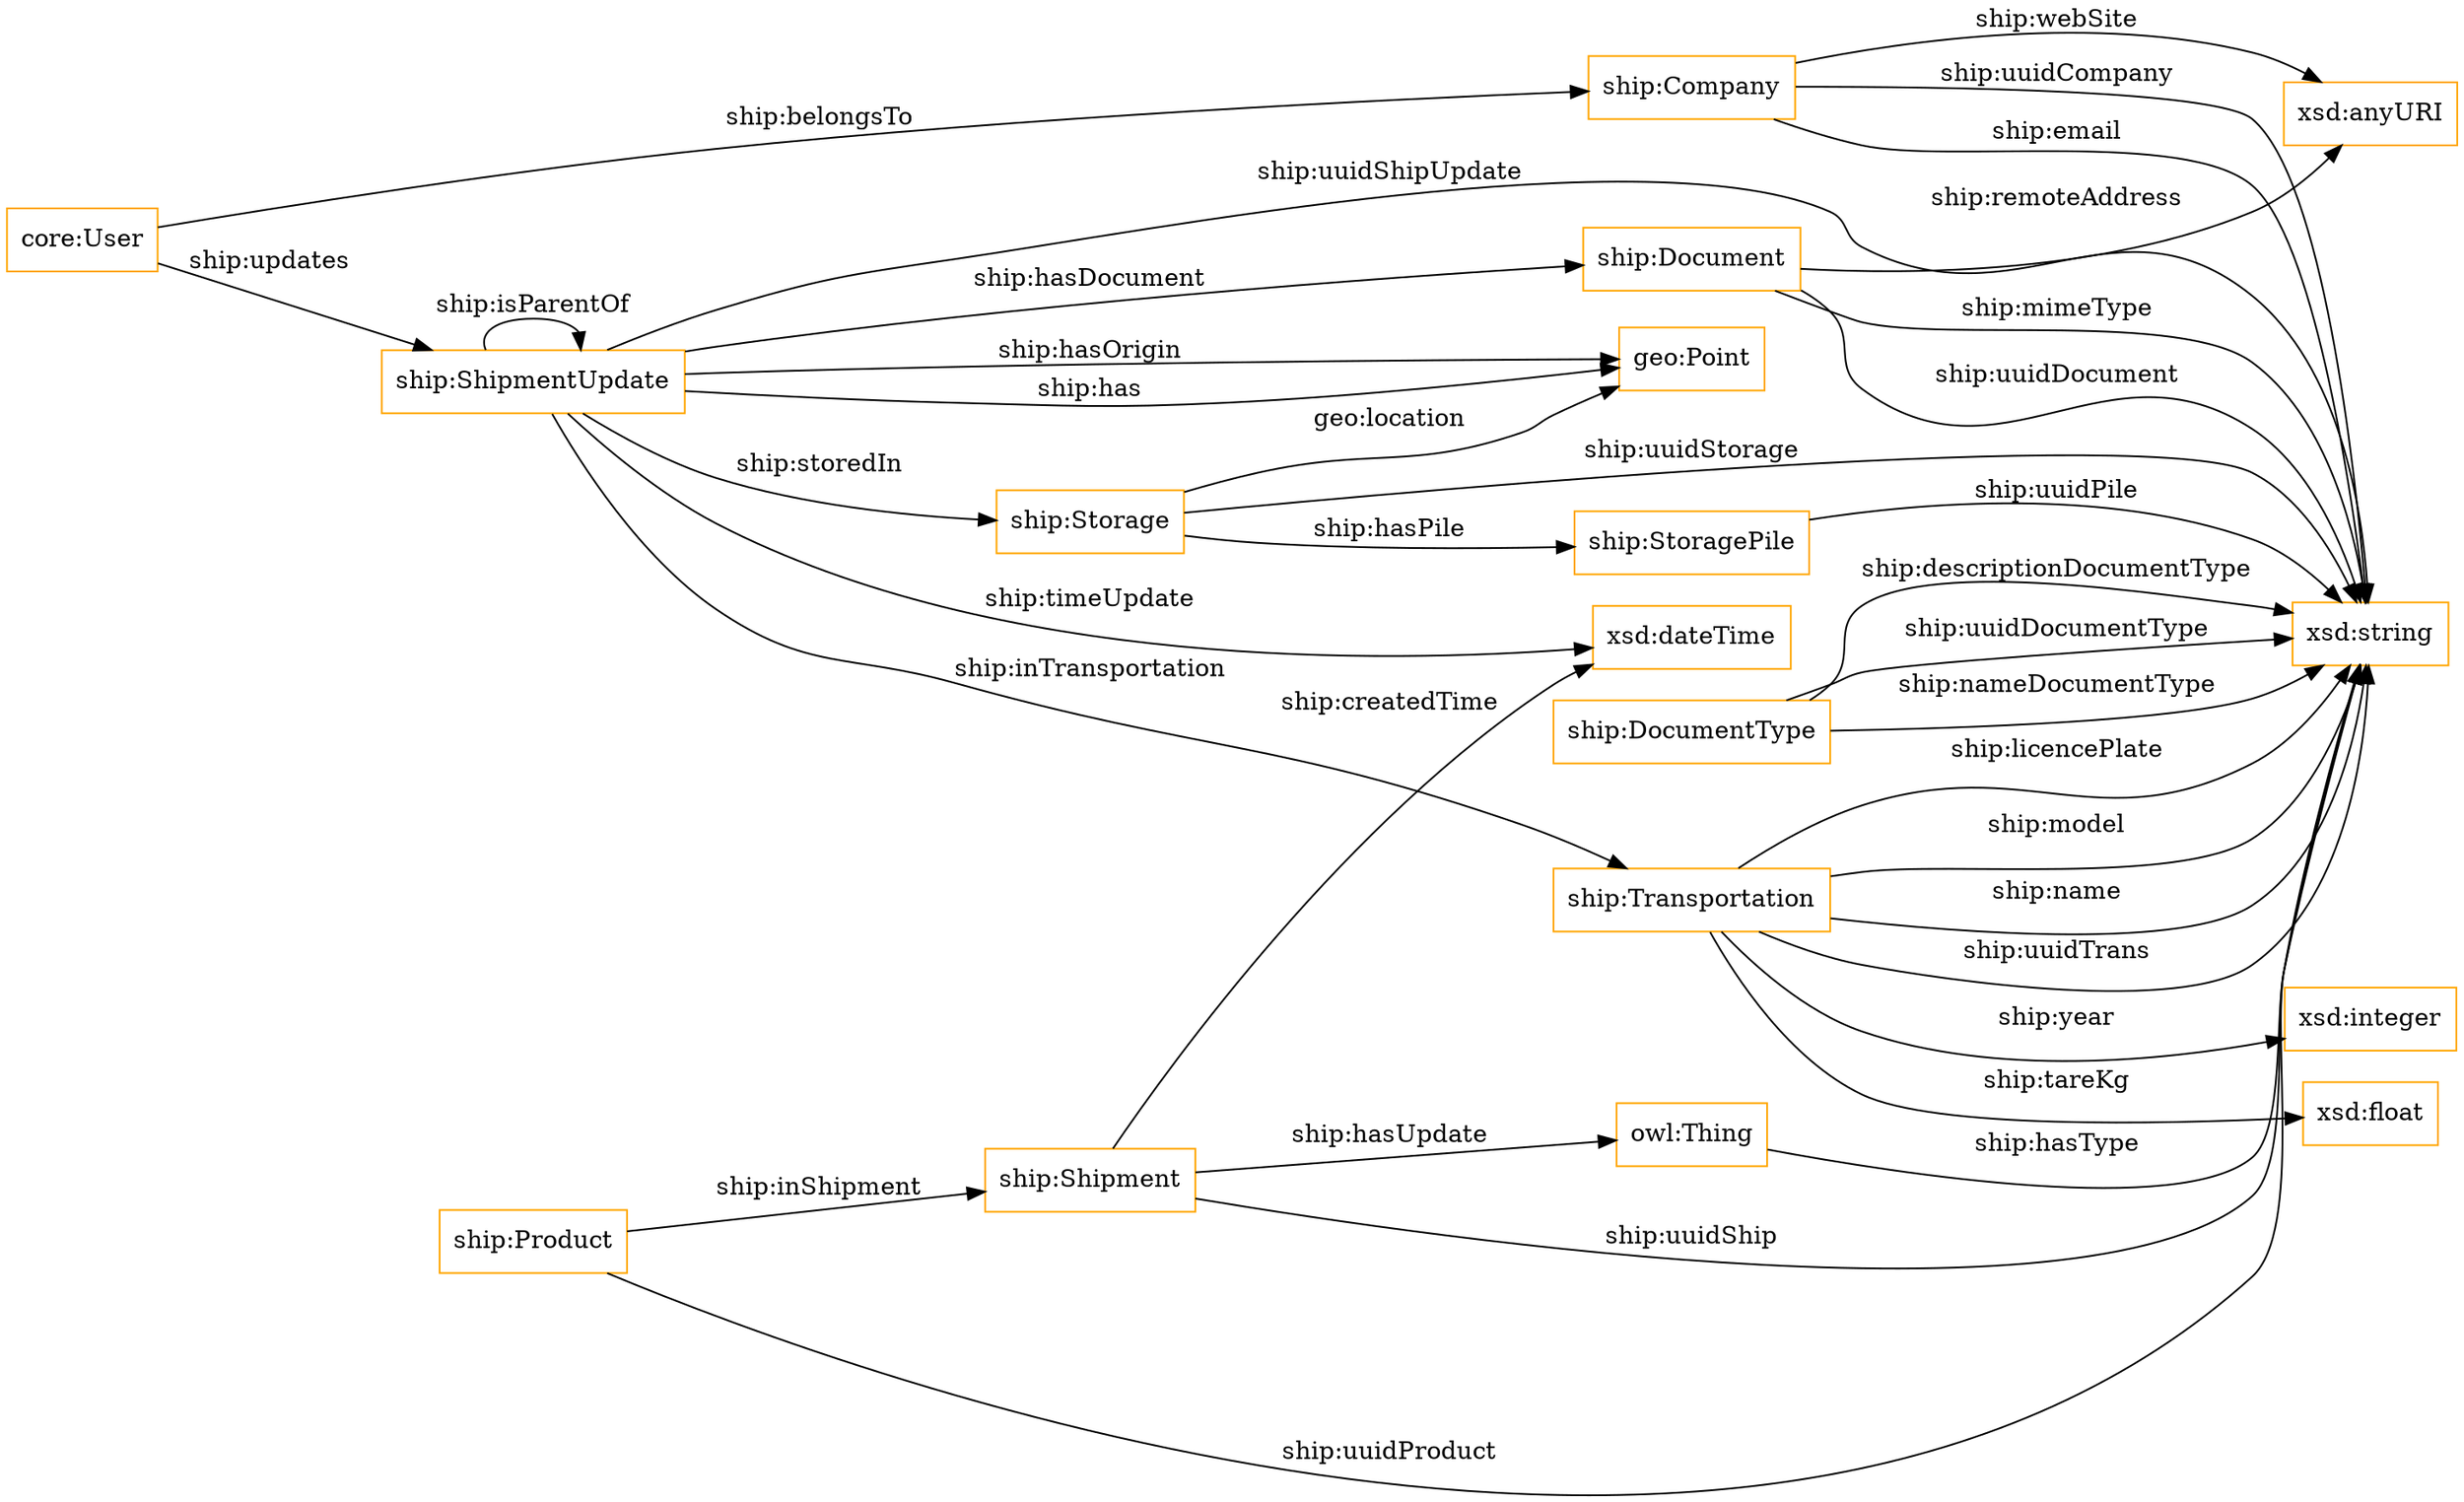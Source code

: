 digraph ar2dtool_diagram { 
rankdir=LR;
size="1501"
node [shape = rectangle, color="orange"]; "ship:Shipment" "ship:ShipmentUpdate" "ship:DocumentType" "core:User" "ship:Product" "ship:Document" "ship:Storage" "ship:StoragePile" "ship:Transportation" "ship:Company" "geo:Point" ; /*classes style*/
	"ship:ShipmentUpdate" -> "ship:Document" [ label = "ship:hasDocument" ];
	"ship:Company" -> "xsd:anyURI" [ label = "ship:webSite" ];
	"ship:ShipmentUpdate" -> "geo:Point" [ label = "ship:has" ];
	"ship:Transportation" -> "xsd:integer" [ label = "ship:year" ];
	"ship:Product" -> "ship:Shipment" [ label = "ship:inShipment" ];
	"ship:Company" -> "xsd:string" [ label = "ship:email" ];
	"core:User" -> "ship:ShipmentUpdate" [ label = "ship:updates" ];
	"ship:Transportation" -> "xsd:string" [ label = "ship:uuidTrans" ];
	"ship:DocumentType" -> "xsd:string" [ label = "ship:nameDocumentType" ];
	"owl:Thing" -> "xsd:string" [ label = "ship:hasType" ];
	"ship:ShipmentUpdate" -> "xsd:dateTime" [ label = "ship:timeUpdate" ];
	"ship:StoragePile" -> "xsd:string" [ label = "ship:uuidPile" ];
	"ship:ShipmentUpdate" -> "ship:ShipmentUpdate" [ label = "ship:isParentOf" ];
	"ship:Company" -> "xsd:string" [ label = "ship:uuidCompany" ];
	"ship:Storage" -> "geo:Point" [ label = "geo:location" ];
	"ship:Transportation" -> "xsd:string" [ label = "ship:licencePlate" ];
	"ship:ShipmentUpdate" -> "ship:Storage" [ label = "ship:storedIn" ];
	"core:User" -> "ship:Company" [ label = "ship:belongsTo" ];
	"ship:Shipment" -> "xsd:string" [ label = "ship:uuidShip" ];
	"ship:Storage" -> "ship:StoragePile" [ label = "ship:hasPile" ];
	"ship:Shipment" -> "xsd:dateTime" [ label = "ship:createdTime" ];
	"ship:DocumentType" -> "xsd:string" [ label = "ship:descriptionDocumentType" ];
	"ship:Transportation" -> "xsd:string" [ label = "ship:model" ];
	"ship:Document" -> "xsd:string" [ label = "ship:uuidDocument" ];
	"ship:ShipmentUpdate" -> "ship:Transportation" [ label = "ship:inTransportation" ];
	"ship:Product" -> "xsd:string" [ label = "ship:uuidProduct" ];
	"ship:Document" -> "xsd:anyURI" [ label = "ship:remoteAddress" ];
	"ship:Document" -> "xsd:string" [ label = "ship:mimeType" ];
	"ship:Transportation" -> "xsd:float" [ label = "ship:tareKg" ];
	"ship:Shipment" -> "owl:Thing" [ label = "ship:hasUpdate" ];
	"ship:ShipmentUpdate" -> "geo:Point" [ label = "ship:hasOrigin" ];
	"ship:Transportation" -> "xsd:string" [ label = "ship:name" ];
	"ship:ShipmentUpdate" -> "xsd:string" [ label = "ship:uuidShipUpdate" ];
	"ship:Storage" -> "xsd:string" [ label = "ship:uuidStorage" ];
	"ship:DocumentType" -> "xsd:string" [ label = "ship:uuidDocumentType" ];

}
